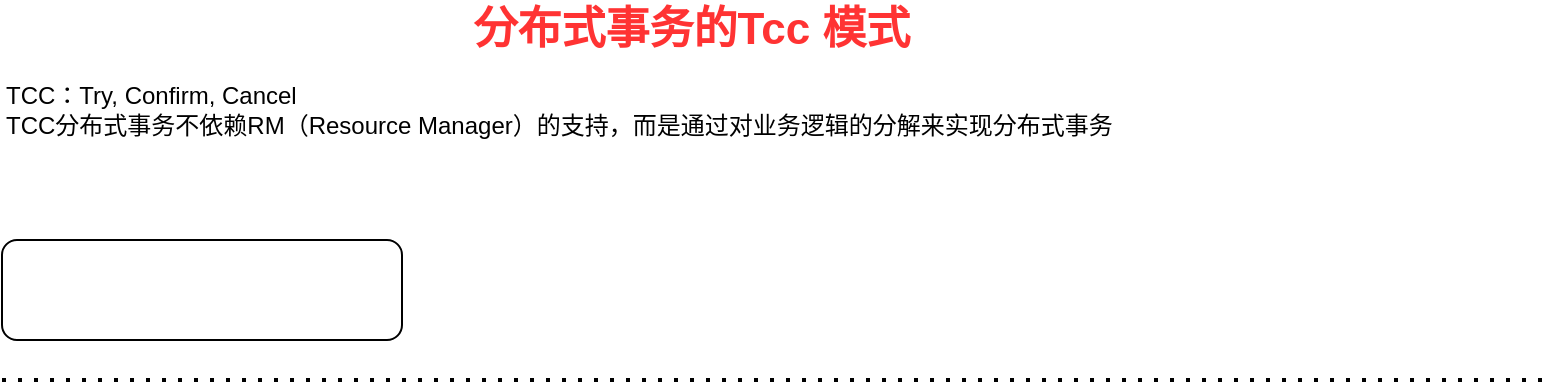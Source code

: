 <mxfile version="24.7.17">
  <diagram name="第 1 页" id="FPWwpKIvoxREyOQ8lAoS">
    <mxGraphModel dx="921" dy="558" grid="1" gridSize="10" guides="1" tooltips="1" connect="1" arrows="1" fold="1" page="1" pageScale="1" pageWidth="827" pageHeight="1169" background="none" math="0" shadow="0">
      <root>
        <mxCell id="0" />
        <mxCell id="1" parent="0" />
        <mxCell id="QMi9Rgpx5CxiP3BT0A8X-1" value="" style="rounded=1;whiteSpace=wrap;html=1;" vertex="1" parent="1">
          <mxGeometry x="40" y="130" width="200" height="50" as="geometry" />
        </mxCell>
        <mxCell id="QMi9Rgpx5CxiP3BT0A8X-2" value="&lt;b&gt;&lt;font style=&quot;font-size: 22px;&quot; color=&quot;#ff3333&quot;&gt;分布式事务的Tcc 模式&lt;/font&gt;&lt;/b&gt;" style="text;html=1;align=center;verticalAlign=middle;whiteSpace=wrap;rounded=0;" vertex="1" parent="1">
          <mxGeometry x="220" y="10" width="330" height="30" as="geometry" />
        </mxCell>
        <mxCell id="QMi9Rgpx5CxiP3BT0A8X-3" value="" style="endArrow=none;dashed=1;html=1;dashPattern=1 3;strokeWidth=2;rounded=0;" edge="1" parent="1">
          <mxGeometry width="50" height="50" relative="1" as="geometry">
            <mxPoint x="40" y="200" as="sourcePoint" />
            <mxPoint x="810" y="200" as="targetPoint" />
          </mxGeometry>
        </mxCell>
        <mxCell id="QMi9Rgpx5CxiP3BT0A8X-4" value="TCC：Try, Confirm, Cancel&lt;div&gt;TCC分布式事务不依赖RM（Resource Manager）的支持，而是通过对业务逻辑的分解来实现分布式事务&lt;/div&gt;" style="text;html=1;align=left;verticalAlign=middle;whiteSpace=wrap;rounded=0;" vertex="1" parent="1">
          <mxGeometry x="40" y="40" width="570" height="50" as="geometry" />
        </mxCell>
      </root>
    </mxGraphModel>
  </diagram>
</mxfile>
